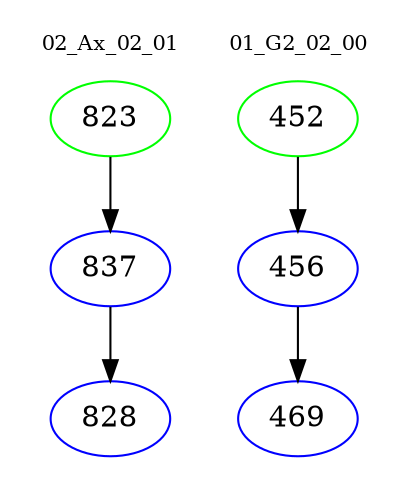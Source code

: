 digraph{
subgraph cluster_0 {
color = white
label = "02_Ax_02_01";
fontsize=10;
T0_823 [label="823", color="green"]
T0_823 -> T0_837 [color="black"]
T0_837 [label="837", color="blue"]
T0_837 -> T0_828 [color="black"]
T0_828 [label="828", color="blue"]
}
subgraph cluster_1 {
color = white
label = "01_G2_02_00";
fontsize=10;
T1_452 [label="452", color="green"]
T1_452 -> T1_456 [color="black"]
T1_456 [label="456", color="blue"]
T1_456 -> T1_469 [color="black"]
T1_469 [label="469", color="blue"]
}
}
